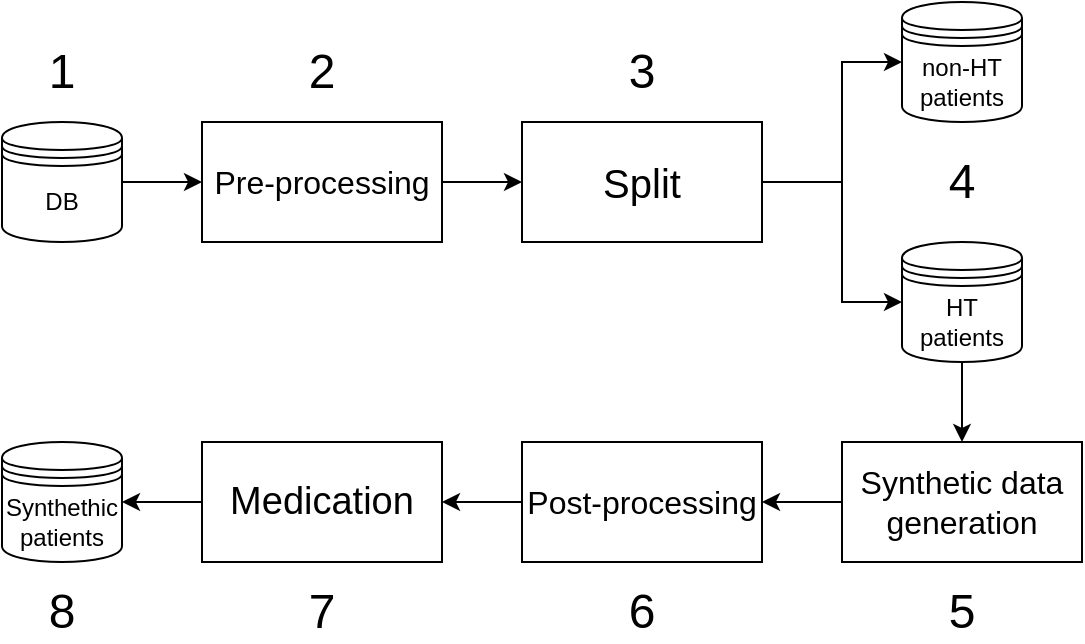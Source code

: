 <mxfile version="26.0.11">
  <diagram name="Page-1" id="jUVHkNiBhRsNHml6jqBM">
    <mxGraphModel dx="1442" dy="765" grid="1" gridSize="10" guides="1" tooltips="1" connect="1" arrows="1" fold="1" page="1" pageScale="1" pageWidth="827" pageHeight="1169" math="0" shadow="0">
      <root>
        <mxCell id="0" />
        <mxCell id="1" parent="0" />
        <mxCell id="p_vPeVtUG2BRXo2iKguR-1" value="non-HT patients" style="shape=datastore;whiteSpace=wrap;html=1;" vertex="1" parent="1">
          <mxGeometry x="470" y="20" width="60" height="60" as="geometry" />
        </mxCell>
        <mxCell id="p_vPeVtUG2BRXo2iKguR-11" style="edgeStyle=orthogonalEdgeStyle;rounded=0;orthogonalLoop=1;jettySize=auto;html=1;exitX=1;exitY=0.5;exitDx=0;exitDy=0;entryX=0;entryY=0.5;entryDx=0;entryDy=0;" edge="1" parent="1" source="p_vPeVtUG2BRXo2iKguR-2" target="p_vPeVtUG2BRXo2iKguR-3">
          <mxGeometry relative="1" as="geometry" />
        </mxCell>
        <mxCell id="p_vPeVtUG2BRXo2iKguR-2" value="Pre-processing" style="rounded=0;whiteSpace=wrap;html=1;fontSize=16;" vertex="1" parent="1">
          <mxGeometry x="120" y="80" width="120" height="60" as="geometry" />
        </mxCell>
        <mxCell id="p_vPeVtUG2BRXo2iKguR-3" value="Split" style="rounded=0;whiteSpace=wrap;html=1;fontSize=20;" vertex="1" parent="1">
          <mxGeometry x="280" y="80" width="120" height="60" as="geometry" />
        </mxCell>
        <mxCell id="p_vPeVtUG2BRXo2iKguR-10" style="edgeStyle=orthogonalEdgeStyle;rounded=0;orthogonalLoop=1;jettySize=auto;html=1;exitX=1;exitY=0.5;exitDx=0;exitDy=0;entryX=0;entryY=0.5;entryDx=0;entryDy=0;" edge="1" parent="1" source="p_vPeVtUG2BRXo2iKguR-4" target="p_vPeVtUG2BRXo2iKguR-2">
          <mxGeometry relative="1" as="geometry" />
        </mxCell>
        <mxCell id="p_vPeVtUG2BRXo2iKguR-4" value="DB" style="shape=datastore;whiteSpace=wrap;html=1;" vertex="1" parent="1">
          <mxGeometry x="20" y="80" width="60" height="60" as="geometry" />
        </mxCell>
        <mxCell id="p_vPeVtUG2BRXo2iKguR-14" style="edgeStyle=orthogonalEdgeStyle;rounded=0;orthogonalLoop=1;jettySize=auto;html=1;exitX=0.5;exitY=1;exitDx=0;exitDy=0;entryX=0.5;entryY=0;entryDx=0;entryDy=0;" edge="1" parent="1" source="p_vPeVtUG2BRXo2iKguR-5" target="p_vPeVtUG2BRXo2iKguR-6">
          <mxGeometry relative="1" as="geometry" />
        </mxCell>
        <mxCell id="p_vPeVtUG2BRXo2iKguR-5" value="HT patients" style="shape=datastore;whiteSpace=wrap;html=1;" vertex="1" parent="1">
          <mxGeometry x="470" y="140" width="60" height="60" as="geometry" />
        </mxCell>
        <mxCell id="p_vPeVtUG2BRXo2iKguR-15" style="edgeStyle=orthogonalEdgeStyle;rounded=0;orthogonalLoop=1;jettySize=auto;html=1;exitX=0;exitY=0.5;exitDx=0;exitDy=0;entryX=1;entryY=0.5;entryDx=0;entryDy=0;" edge="1" parent="1" source="p_vPeVtUG2BRXo2iKguR-6" target="p_vPeVtUG2BRXo2iKguR-7">
          <mxGeometry relative="1" as="geometry" />
        </mxCell>
        <mxCell id="p_vPeVtUG2BRXo2iKguR-6" value="Synthetic data generation" style="rounded=0;whiteSpace=wrap;html=1;fontSize=16;" vertex="1" parent="1">
          <mxGeometry x="440" y="240" width="120" height="60" as="geometry" />
        </mxCell>
        <mxCell id="p_vPeVtUG2BRXo2iKguR-16" style="edgeStyle=orthogonalEdgeStyle;rounded=0;orthogonalLoop=1;jettySize=auto;html=1;exitX=0;exitY=0.5;exitDx=0;exitDy=0;entryX=1;entryY=0.5;entryDx=0;entryDy=0;" edge="1" parent="1" source="p_vPeVtUG2BRXo2iKguR-7" target="p_vPeVtUG2BRXo2iKguR-8">
          <mxGeometry relative="1" as="geometry" />
        </mxCell>
        <mxCell id="p_vPeVtUG2BRXo2iKguR-7" value="Post-processing" style="rounded=0;whiteSpace=wrap;html=1;fontSize=16;" vertex="1" parent="1">
          <mxGeometry x="280" y="240" width="120" height="60" as="geometry" />
        </mxCell>
        <mxCell id="p_vPeVtUG2BRXo2iKguR-17" style="edgeStyle=orthogonalEdgeStyle;rounded=0;orthogonalLoop=1;jettySize=auto;html=1;exitX=0;exitY=0.5;exitDx=0;exitDy=0;entryX=1;entryY=0.5;entryDx=0;entryDy=0;" edge="1" parent="1" source="p_vPeVtUG2BRXo2iKguR-8" target="p_vPeVtUG2BRXo2iKguR-9">
          <mxGeometry relative="1" as="geometry" />
        </mxCell>
        <mxCell id="p_vPeVtUG2BRXo2iKguR-8" value="Medication" style="rounded=0;whiteSpace=wrap;html=1;fontSize=19;" vertex="1" parent="1">
          <mxGeometry x="120" y="240" width="120" height="60" as="geometry" />
        </mxCell>
        <mxCell id="p_vPeVtUG2BRXo2iKguR-9" value="Synthethic patients" style="shape=datastore;whiteSpace=wrap;html=1;" vertex="1" parent="1">
          <mxGeometry x="20" y="240" width="60" height="60" as="geometry" />
        </mxCell>
        <mxCell id="p_vPeVtUG2BRXo2iKguR-12" value="" style="endArrow=classic;html=1;rounded=0;exitX=1;exitY=0.5;exitDx=0;exitDy=0;entryX=0;entryY=0.5;entryDx=0;entryDy=0;" edge="1" parent="1" source="p_vPeVtUG2BRXo2iKguR-3" target="p_vPeVtUG2BRXo2iKguR-5">
          <mxGeometry width="50" height="50" relative="1" as="geometry">
            <mxPoint x="480" y="130" as="sourcePoint" />
            <mxPoint x="530" y="80" as="targetPoint" />
            <Array as="points">
              <mxPoint x="440" y="110" />
              <mxPoint x="440" y="170" />
            </Array>
          </mxGeometry>
        </mxCell>
        <mxCell id="p_vPeVtUG2BRXo2iKguR-13" value="" style="endArrow=classic;html=1;rounded=0;entryX=0;entryY=0.5;entryDx=0;entryDy=0;exitX=1;exitY=0.5;exitDx=0;exitDy=0;" edge="1" parent="1" source="p_vPeVtUG2BRXo2iKguR-3" target="p_vPeVtUG2BRXo2iKguR-1">
          <mxGeometry width="50" height="50" relative="1" as="geometry">
            <mxPoint x="420" y="90" as="sourcePoint" />
            <mxPoint x="470" y="40" as="targetPoint" />
            <Array as="points">
              <mxPoint x="440" y="110" />
              <mxPoint x="440" y="50" />
            </Array>
          </mxGeometry>
        </mxCell>
        <mxCell id="p_vPeVtUG2BRXo2iKguR-18" value="1" style="text;html=1;align=center;verticalAlign=middle;whiteSpace=wrap;rounded=0;fontSize=24;" vertex="1" parent="1">
          <mxGeometry x="20" y="40" width="60" height="30" as="geometry" />
        </mxCell>
        <mxCell id="p_vPeVtUG2BRXo2iKguR-19" value="2" style="text;html=1;align=center;verticalAlign=middle;whiteSpace=wrap;rounded=0;fontSize=24;" vertex="1" parent="1">
          <mxGeometry x="150" y="40" width="60" height="30" as="geometry" />
        </mxCell>
        <mxCell id="p_vPeVtUG2BRXo2iKguR-20" value="3" style="text;html=1;align=center;verticalAlign=middle;whiteSpace=wrap;rounded=0;fontSize=24;" vertex="1" parent="1">
          <mxGeometry x="310" y="40" width="60" height="30" as="geometry" />
        </mxCell>
        <mxCell id="p_vPeVtUG2BRXo2iKguR-21" value="4" style="text;html=1;align=center;verticalAlign=middle;whiteSpace=wrap;rounded=0;fontSize=24;" vertex="1" parent="1">
          <mxGeometry x="470" y="95" width="60" height="30" as="geometry" />
        </mxCell>
        <mxCell id="p_vPeVtUG2BRXo2iKguR-22" value="5" style="text;html=1;align=center;verticalAlign=middle;whiteSpace=wrap;rounded=0;fontSize=24;" vertex="1" parent="1">
          <mxGeometry x="470" y="310" width="60" height="30" as="geometry" />
        </mxCell>
        <mxCell id="p_vPeVtUG2BRXo2iKguR-23" value="6" style="text;html=1;align=center;verticalAlign=middle;whiteSpace=wrap;rounded=0;fontSize=24;" vertex="1" parent="1">
          <mxGeometry x="310" y="310" width="60" height="30" as="geometry" />
        </mxCell>
        <mxCell id="p_vPeVtUG2BRXo2iKguR-24" value="7" style="text;html=1;align=center;verticalAlign=middle;whiteSpace=wrap;rounded=0;fontSize=24;" vertex="1" parent="1">
          <mxGeometry x="150" y="310" width="60" height="30" as="geometry" />
        </mxCell>
        <mxCell id="p_vPeVtUG2BRXo2iKguR-25" value="8" style="text;html=1;align=center;verticalAlign=middle;whiteSpace=wrap;rounded=0;fontSize=24;" vertex="1" parent="1">
          <mxGeometry x="20" y="310" width="60" height="30" as="geometry" />
        </mxCell>
      </root>
    </mxGraphModel>
  </diagram>
</mxfile>
